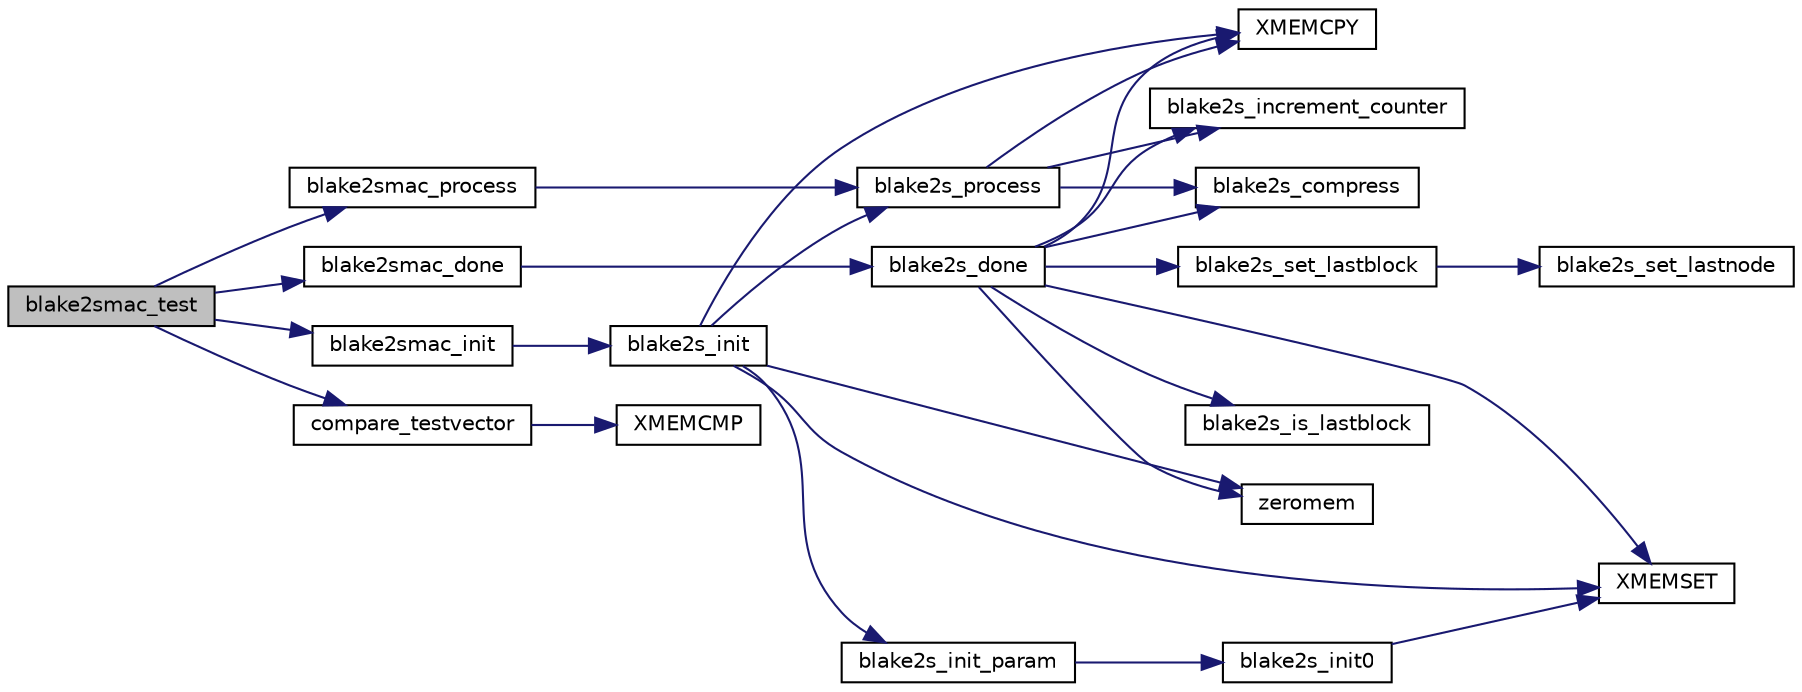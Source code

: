 digraph "blake2smac_test"
{
 // LATEX_PDF_SIZE
  edge [fontname="Helvetica",fontsize="10",labelfontname="Helvetica",labelfontsize="10"];
  node [fontname="Helvetica",fontsize="10",shape=record];
  rankdir="LR";
  Node0 [label="blake2smac_test",height=0.2,width=0.4,color="black", fillcolor="grey75", style="filled", fontcolor="black",tooltip=" "];
  Node0 -> Node1 [color="midnightblue",fontsize="10",style="solid"];
  Node1 [label="blake2smac_done",height=0.2,width=0.4,color="black", fillcolor="white", style="filled",URL="$blake2smac_8c.html#af268b3c5222438337934ed26be851579",tooltip="Terminate a BLAKE2S MAC session."];
  Node1 -> Node2 [color="midnightblue",fontsize="10",style="solid"];
  Node2 [label="blake2s_done",height=0.2,width=0.4,color="black", fillcolor="white", style="filled",URL="$blake2s_8c.html#a951f967f191626d78ef0c4202dceac46",tooltip="Terminate the hash to get the digest."];
  Node2 -> Node3 [color="midnightblue",fontsize="10",style="solid"];
  Node3 [label="blake2s_compress",height=0.2,width=0.4,color="black", fillcolor="white", style="filled",URL="$blake2s_8c.html#aa02aa6685f7daef2c7066b9d5573df0b",tooltip=" "];
  Node2 -> Node4 [color="midnightblue",fontsize="10",style="solid"];
  Node4 [label="blake2s_increment_counter",height=0.2,width=0.4,color="black", fillcolor="white", style="filled",URL="$blake2s_8c.html#a2a1049b5acde39eb322d738181250cf9",tooltip=" "];
  Node2 -> Node5 [color="midnightblue",fontsize="10",style="solid"];
  Node5 [label="blake2s_is_lastblock",height=0.2,width=0.4,color="black", fillcolor="white", style="filled",URL="$blake2s_8c.html#a4d686149700c76c209e0811c63734e41",tooltip=" "];
  Node2 -> Node6 [color="midnightblue",fontsize="10",style="solid"];
  Node6 [label="blake2s_set_lastblock",height=0.2,width=0.4,color="black", fillcolor="white", style="filled",URL="$blake2s_8c.html#a710ea11528a59bfda247fc4ac894fbbe",tooltip=" "];
  Node6 -> Node7 [color="midnightblue",fontsize="10",style="solid"];
  Node7 [label="blake2s_set_lastnode",height=0.2,width=0.4,color="black", fillcolor="white", style="filled",URL="$blake2s_8c.html#a4ef5893be0b273c6ab319ad5e46e529b",tooltip=" "];
  Node2 -> Node8 [color="midnightblue",fontsize="10",style="solid"];
  Node8 [label="XMEMCPY",height=0.2,width=0.4,color="black", fillcolor="white", style="filled",URL="$tomcrypt__cfg_8h.html#a7691dd48d60d5fc6daf2fa7ec4c55e12",tooltip=" "];
  Node2 -> Node9 [color="midnightblue",fontsize="10",style="solid"];
  Node9 [label="XMEMSET",height=0.2,width=0.4,color="black", fillcolor="white", style="filled",URL="$tomcrypt__cfg_8h.html#aa3c34a6f6c61de7da9258b5a30e32c2f",tooltip=" "];
  Node2 -> Node10 [color="midnightblue",fontsize="10",style="solid"];
  Node10 [label="zeromem",height=0.2,width=0.4,color="black", fillcolor="white", style="filled",URL="$tomcrypt__misc_8h.html#a63b6e188713790263bfd3612fe8b398f",tooltip="Zero a block of memory."];
  Node0 -> Node11 [color="midnightblue",fontsize="10",style="solid"];
  Node11 [label="blake2smac_init",height=0.2,width=0.4,color="black", fillcolor="white", style="filled",URL="$blake2smac_8c.html#ac5b0577823c5740bc16b658ba4dbfd02",tooltip="Initialize an BLAKE2S MAC context."];
  Node11 -> Node12 [color="midnightblue",fontsize="10",style="solid"];
  Node12 [label="blake2s_init",height=0.2,width=0.4,color="black", fillcolor="white", style="filled",URL="$blake2s_8c.html#a93c803f6354c661107d65ddc22cfc77f",tooltip="Initialize the hash/MAC state."];
  Node12 -> Node13 [color="midnightblue",fontsize="10",style="solid"];
  Node13 [label="blake2s_init_param",height=0.2,width=0.4,color="black", fillcolor="white", style="filled",URL="$blake2s_8c.html#a72a26320a7aeae66b0d4474fad4b5acb",tooltip=" "];
  Node13 -> Node14 [color="midnightblue",fontsize="10",style="solid"];
  Node14 [label="blake2s_init0",height=0.2,width=0.4,color="black", fillcolor="white", style="filled",URL="$blake2s_8c.html#a13c68852b36b9623a53069c5a315d0a4",tooltip=" "];
  Node14 -> Node9 [color="midnightblue",fontsize="10",style="solid"];
  Node12 -> Node15 [color="midnightblue",fontsize="10",style="solid"];
  Node15 [label="blake2s_process",height=0.2,width=0.4,color="black", fillcolor="white", style="filled",URL="$blake2s_8c.html#ad8751ffefd8ef5161beb25e770f81628",tooltip="Process a block of memory through the hash."];
  Node15 -> Node3 [color="midnightblue",fontsize="10",style="solid"];
  Node15 -> Node4 [color="midnightblue",fontsize="10",style="solid"];
  Node15 -> Node8 [color="midnightblue",fontsize="10",style="solid"];
  Node12 -> Node8 [color="midnightblue",fontsize="10",style="solid"];
  Node12 -> Node9 [color="midnightblue",fontsize="10",style="solid"];
  Node12 -> Node10 [color="midnightblue",fontsize="10",style="solid"];
  Node0 -> Node16 [color="midnightblue",fontsize="10",style="solid"];
  Node16 [label="blake2smac_process",height=0.2,width=0.4,color="black", fillcolor="white", style="filled",URL="$blake2smac_8c.html#a6d340d92c2d47da70bb0d1cbf471869c",tooltip="Process data through BLAKE2S MAC."];
  Node16 -> Node15 [color="midnightblue",fontsize="10",style="solid"];
  Node0 -> Node17 [color="midnightblue",fontsize="10",style="solid"];
  Node17 [label="compare_testvector",height=0.2,width=0.4,color="black", fillcolor="white", style="filled",URL="$tomcrypt__misc_8h.html#a7764a7f27897c6182335752df00b5f8e",tooltip="Compare two test-vectors."];
  Node17 -> Node18 [color="midnightblue",fontsize="10",style="solid"];
  Node18 [label="XMEMCMP",height=0.2,width=0.4,color="black", fillcolor="white", style="filled",URL="$tomcrypt__cfg_8h.html#a372b974ec0ac07abcd55297554fe540f",tooltip=" "];
}
